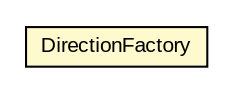 #!/usr/local/bin/dot
#
# Class diagram 
# Generated by UMLGraph version R5_6-24-gf6e263 (http://www.umlgraph.org/)
#

digraph G {
	edge [fontname="arial",fontsize=10,labelfontname="arial",labelfontsize=10];
	node [fontname="arial",fontsize=10,shape=plaintext];
	nodesep=0.25;
	ranksep=0.5;
	// com.id.droneapi.mock.direction.DirectionFactory
	c1211 [label=<<table title="com.id.droneapi.mock.direction.DirectionFactory" border="0" cellborder="1" cellspacing="0" cellpadding="2" port="p" bgcolor="lemonChiffon" href="./DirectionFactory.html">
		<tr><td><table border="0" cellspacing="0" cellpadding="1">
<tr><td align="center" balign="center"> DirectionFactory </td></tr>
		</table></td></tr>
		</table>>, URL="./DirectionFactory.html", fontname="arial", fontcolor="black", fontsize=10.0];
}

